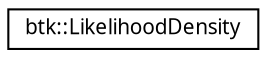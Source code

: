 digraph G
{
  edge [fontname="FreeSans.ttf",fontsize="10",labelfontname="FreeSans.ttf",labelfontsize="10"];
  node [fontname="FreeSans.ttf",fontsize="10",shape=record];
  rankdir=LR;
  Node1 [label="btk::LikelihoodDensity",height=0.2,width=0.4,color="black", fillcolor="white", style="filled",URL="$classbtk_1_1_likelihood_density.html",tooltip="Likelihood density."];
}

